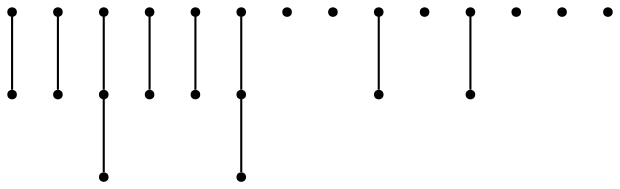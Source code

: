 graph {
  node [shape=point,comment="{\"directed\":false,\"doi\":\"10.1007/978-3-030-04414-5_27\",\"figure\":\"1 (2)\"}"]

  v0 [pos="1430.2257945530807,429.18580185577275"]
  v1 [pos="1404.0882841656992,446.1268363698417"]
  v2 [pos="1373.921048571966,464.54102954762106"]
  v3 [pos="1352.090445303681,719.2451303364102"]
  v4 [pos="1452.079226063319,430.436976073899"]
  v5 [pos="1328.4053494216544,723.3831594916173"]
  v6 [pos="1304.4203705617647,728.8923924808474"]
  v7 [pos="1293.5216655046413,554.5376315488359"]
  v8 [pos="1293.0643693987668,396.68945848857265"]
  v9 [pos="1274.969776435487,734.5974753962875"]
  v10 [pos="1269.4522094318397,534.167967470235"]
  v11 [pos="1268.9949133259652,397.9355218502642"]
  v12 [pos="1242.754167142451,398.1697946069652"]
  v13 [pos="1242.8230333988179,534.7262669352101"]
  v14 [pos="1217.0147838382761,398.14790456245294"]
  v15 [pos="1217.0147838382761,535.2804967913289"]
  v16 [pos="1176.7645236154394,327.8657437170634"]
  v17 [pos="1048.1586498116033,464.63691970629793"]
  v18 [pos="1153.3930776037078,329.4920770531761"]
  v19 [pos="1059.4854638908778,446.5091014064169"]
  v20 [pos="1070.4923487436095,428.90651699955356"]
  v21 [pos="1100.8545146317956,329.22526332253426"]
  v22 [pos="1127.0754530231968,329.56383570308776"]
  v23 [pos="1034.4845805727416,486.41189443845786"]

  v23 -- v9 [id="-2",pos="1034.4845805727416,486.41189443845786 1274.969776435487,734.5974753962875 1274.969776435487,734.5974753962875 1274.969776435487,734.5974753962875"]
  v3 -- v4 [id="-9",pos="1352.090445303681,719.2451303364102 1452.079226063319,430.436976073899 1452.079226063319,430.436976073899 1452.079226063319,430.436976073899"]
  v21 -- v7 [id="-10",pos="1100.8545146317956,329.22526332253426 1192.0273335733787,535.3930469112611 1192.0273335733787,535.3930469112611 1192.0273335733787,535.3930469112611 1293.5216655046413,554.5376315488359 1293.5216655046413,554.5376315488359 1293.5216655046413,554.5376315488359"]
  v22 -- v15 [id="-12",pos="1127.0754530231968,329.56383570308776 1217.0147838382761,535.2804967913289 1217.0147838382761,535.2804967913289 1217.0147838382761,535.2804967913289"]
  v5 -- v0 [id="-15",pos="1328.4053494216544,723.3831594916173 1430.2257945530807,429.18580185577275 1430.2257945530807,429.18580185577275 1430.2257945530807,429.18580185577275"]
  v18 -- v13 [id="-19",pos="1153.3930776037078,329.4920770531761 1242.8230333988179,534.7262669352101 1242.8230333988179,534.7262669352101 1242.8230333988179,534.7262669352101"]
  v6 -- v1 [id="-22",pos="1304.4203705617647,728.8923924808474 1404.0882841656992,446.1268363698417 1404.0882841656992,446.1268363698417 1404.0882841656992,446.1268363698417"]
  v16 -- v10 [id="-25",pos="1176.7645236154394,327.8657437170634 1269.4522094318397,534.167967470235 1269.4522094318397,534.167967470235 1269.4522094318397,534.167967470235"]
  v8 -- v16 [id="-26",pos="1293.0643693987668,396.68945848857265 1215.5018882044076,350.62854446299957 1215.5018882044076,350.62854446299957 1215.5018882044076,350.62854446299957 1176.7645236154394,327.8657437170634 1176.7645236154394,327.8657437170634 1176.7645236154394,327.8657437170634"]
  v9 -- v2 [id="-28",pos="1274.969776435487,734.5974753962875 1373.921048571966,464.54102954762106 1373.921048571966,464.54102954762106 1373.921048571966,464.54102954762106"]
}